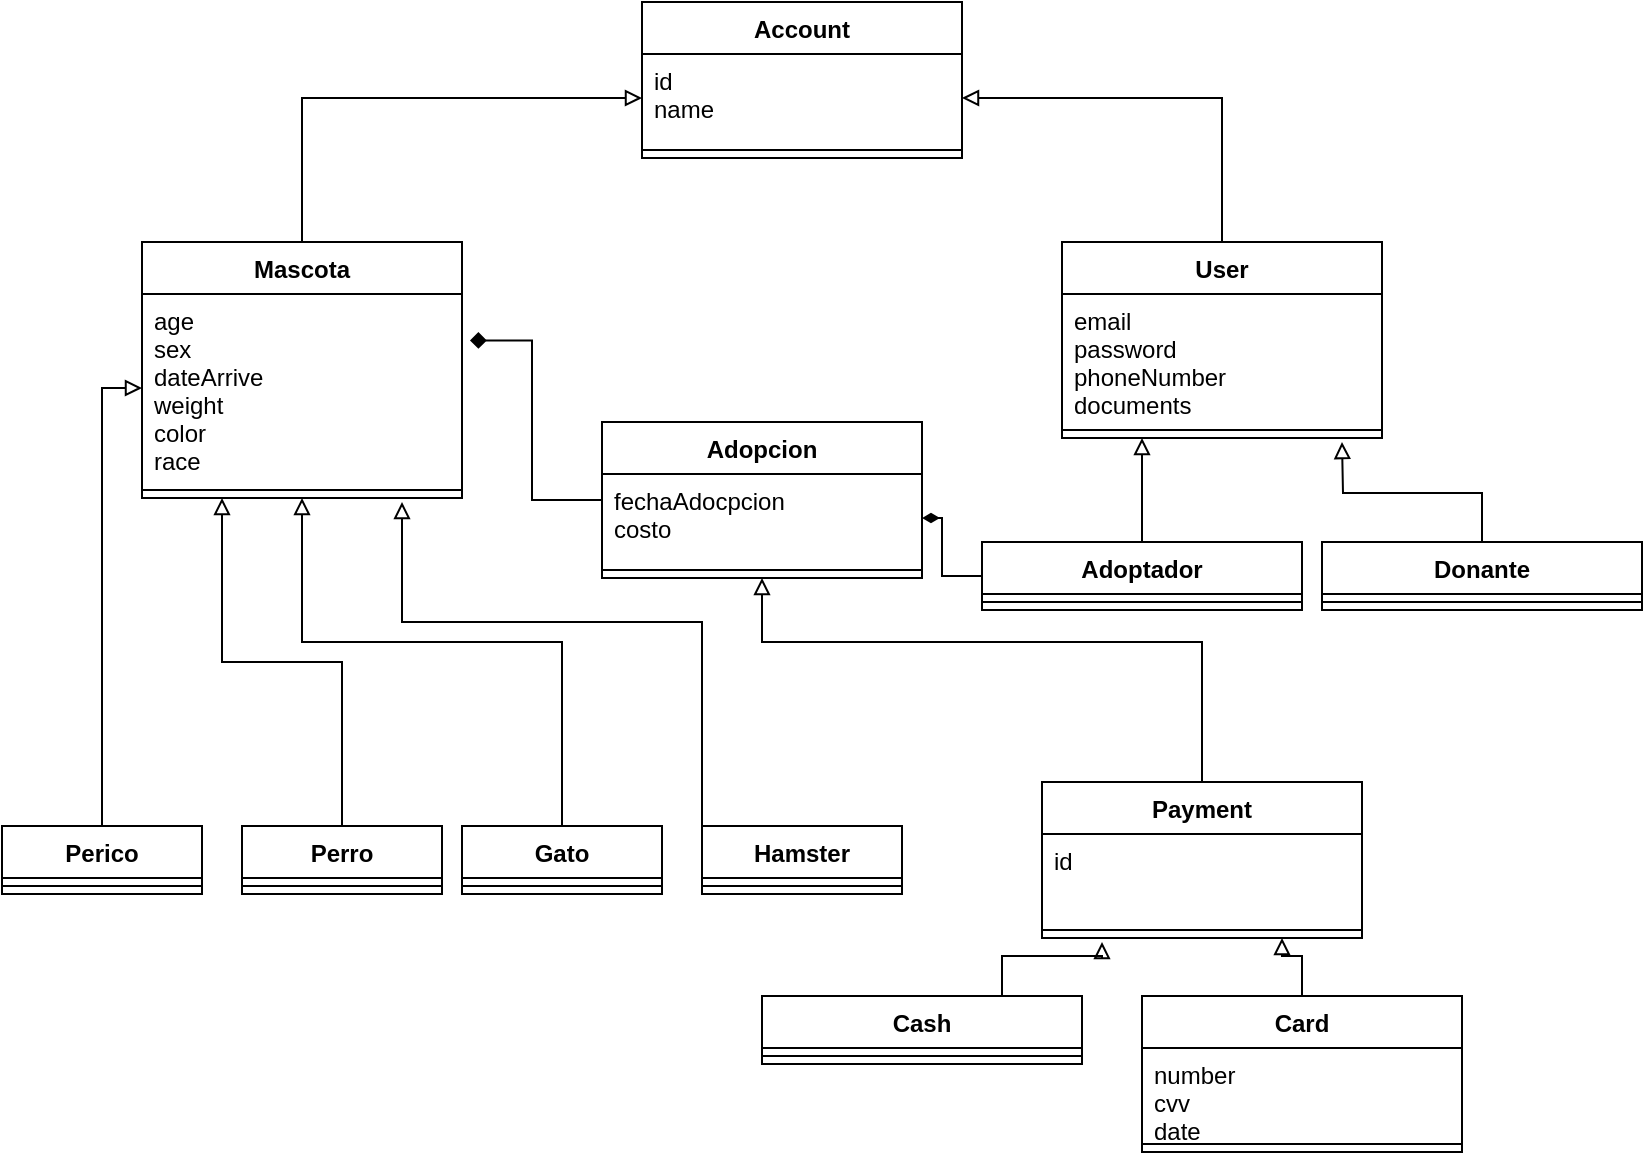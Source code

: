 <mxfile version="17.1.2" type="github">
  <diagram id="C5RBs43oDa-KdzZeNtuy" name="Page-1">
    <mxGraphModel dx="1038" dy="615" grid="1" gridSize="10" guides="1" tooltips="1" connect="1" arrows="1" fold="1" page="1" pageScale="1" pageWidth="827" pageHeight="1169" math="0" shadow="0">
      <root>
        <mxCell id="WIyWlLk6GJQsqaUBKTNV-0" />
        <mxCell id="WIyWlLk6GJQsqaUBKTNV-1" parent="WIyWlLk6GJQsqaUBKTNV-0" />
        <mxCell id="C_kT0BUbmqCOZfYrscl3-0" value="Account" style="swimlane;fontStyle=1;align=center;verticalAlign=top;childLayout=stackLayout;horizontal=1;startSize=26;horizontalStack=0;resizeParent=1;resizeParentMax=0;resizeLast=0;collapsible=1;marginBottom=0;" vertex="1" parent="WIyWlLk6GJQsqaUBKTNV-1">
          <mxGeometry x="320" y="10" width="160" height="78" as="geometry" />
        </mxCell>
        <mxCell id="C_kT0BUbmqCOZfYrscl3-1" value="id&#xa;name" style="text;strokeColor=none;fillColor=none;align=left;verticalAlign=top;spacingLeft=4;spacingRight=4;overflow=hidden;rotatable=0;points=[[0,0.5],[1,0.5]];portConstraint=eastwest;" vertex="1" parent="C_kT0BUbmqCOZfYrscl3-0">
          <mxGeometry y="26" width="160" height="44" as="geometry" />
        </mxCell>
        <mxCell id="C_kT0BUbmqCOZfYrscl3-2" value="" style="line;strokeWidth=1;fillColor=none;align=left;verticalAlign=middle;spacingTop=-1;spacingLeft=3;spacingRight=3;rotatable=0;labelPosition=right;points=[];portConstraint=eastwest;" vertex="1" parent="C_kT0BUbmqCOZfYrscl3-0">
          <mxGeometry y="70" width="160" height="8" as="geometry" />
        </mxCell>
        <mxCell id="C_kT0BUbmqCOZfYrscl3-49" style="edgeStyle=orthogonalEdgeStyle;rounded=0;orthogonalLoop=1;jettySize=auto;html=1;entryX=0;entryY=0.5;entryDx=0;entryDy=0;endArrow=block;endFill=0;" edge="1" parent="WIyWlLk6GJQsqaUBKTNV-1" source="C_kT0BUbmqCOZfYrscl3-4" target="C_kT0BUbmqCOZfYrscl3-1">
          <mxGeometry relative="1" as="geometry" />
        </mxCell>
        <mxCell id="C_kT0BUbmqCOZfYrscl3-4" value="Mascota" style="swimlane;fontStyle=1;align=center;verticalAlign=top;childLayout=stackLayout;horizontal=1;startSize=26;horizontalStack=0;resizeParent=1;resizeParentMax=0;resizeLast=0;collapsible=1;marginBottom=0;" vertex="1" parent="WIyWlLk6GJQsqaUBKTNV-1">
          <mxGeometry x="70" y="130" width="160" height="128" as="geometry" />
        </mxCell>
        <mxCell id="C_kT0BUbmqCOZfYrscl3-5" value="age&#xa;sex&#xa;dateArrive&#xa;weight&#xa;color&#xa;race" style="text;strokeColor=none;fillColor=none;align=left;verticalAlign=top;spacingLeft=4;spacingRight=4;overflow=hidden;rotatable=0;points=[[0,0.5],[1,0.5]];portConstraint=eastwest;" vertex="1" parent="C_kT0BUbmqCOZfYrscl3-4">
          <mxGeometry y="26" width="160" height="94" as="geometry" />
        </mxCell>
        <mxCell id="C_kT0BUbmqCOZfYrscl3-6" value="" style="line;strokeWidth=1;fillColor=none;align=left;verticalAlign=middle;spacingTop=-1;spacingLeft=3;spacingRight=3;rotatable=0;labelPosition=right;points=[];portConstraint=eastwest;" vertex="1" parent="C_kT0BUbmqCOZfYrscl3-4">
          <mxGeometry y="120" width="160" height="8" as="geometry" />
        </mxCell>
        <mxCell id="C_kT0BUbmqCOZfYrscl3-48" style="edgeStyle=orthogonalEdgeStyle;rounded=0;orthogonalLoop=1;jettySize=auto;html=1;entryX=1;entryY=0.5;entryDx=0;entryDy=0;endArrow=block;endFill=0;" edge="1" parent="WIyWlLk6GJQsqaUBKTNV-1" source="C_kT0BUbmqCOZfYrscl3-7" target="C_kT0BUbmqCOZfYrscl3-1">
          <mxGeometry relative="1" as="geometry" />
        </mxCell>
        <mxCell id="C_kT0BUbmqCOZfYrscl3-7" value="User" style="swimlane;fontStyle=1;align=center;verticalAlign=top;childLayout=stackLayout;horizontal=1;startSize=26;horizontalStack=0;resizeParent=1;resizeParentMax=0;resizeLast=0;collapsible=1;marginBottom=0;" vertex="1" parent="WIyWlLk6GJQsqaUBKTNV-1">
          <mxGeometry x="530" y="130" width="160" height="98" as="geometry" />
        </mxCell>
        <mxCell id="C_kT0BUbmqCOZfYrscl3-8" value="email&#xa;password&#xa;phoneNumber&#xa;documents" style="text;strokeColor=none;fillColor=none;align=left;verticalAlign=top;spacingLeft=4;spacingRight=4;overflow=hidden;rotatable=0;points=[[0,0.5],[1,0.5]];portConstraint=eastwest;" vertex="1" parent="C_kT0BUbmqCOZfYrscl3-7">
          <mxGeometry y="26" width="160" height="64" as="geometry" />
        </mxCell>
        <mxCell id="C_kT0BUbmqCOZfYrscl3-9" value="" style="line;strokeWidth=1;fillColor=none;align=left;verticalAlign=middle;spacingTop=-1;spacingLeft=3;spacingRight=3;rotatable=0;labelPosition=right;points=[];portConstraint=eastwest;" vertex="1" parent="C_kT0BUbmqCOZfYrscl3-7">
          <mxGeometry y="90" width="160" height="8" as="geometry" />
        </mxCell>
        <mxCell id="C_kT0BUbmqCOZfYrscl3-50" style="edgeStyle=orthogonalEdgeStyle;rounded=0;orthogonalLoop=1;jettySize=auto;html=1;entryX=1.025;entryY=0.247;entryDx=0;entryDy=0;entryPerimeter=0;endArrow=diamond;endFill=1;" edge="1" parent="WIyWlLk6GJQsqaUBKTNV-1" source="C_kT0BUbmqCOZfYrscl3-10" target="C_kT0BUbmqCOZfYrscl3-5">
          <mxGeometry relative="1" as="geometry" />
        </mxCell>
        <mxCell id="C_kT0BUbmqCOZfYrscl3-10" value="Adopcion" style="swimlane;fontStyle=1;align=center;verticalAlign=top;childLayout=stackLayout;horizontal=1;startSize=26;horizontalStack=0;resizeParent=1;resizeParentMax=0;resizeLast=0;collapsible=1;marginBottom=0;" vertex="1" parent="WIyWlLk6GJQsqaUBKTNV-1">
          <mxGeometry x="300" y="220" width="160" height="78" as="geometry" />
        </mxCell>
        <mxCell id="C_kT0BUbmqCOZfYrscl3-11" value="fechaAdocpcion&#xa;costo" style="text;strokeColor=none;fillColor=none;align=left;verticalAlign=top;spacingLeft=4;spacingRight=4;overflow=hidden;rotatable=0;points=[[0,0.5],[1,0.5]];portConstraint=eastwest;" vertex="1" parent="C_kT0BUbmqCOZfYrscl3-10">
          <mxGeometry y="26" width="160" height="44" as="geometry" />
        </mxCell>
        <mxCell id="C_kT0BUbmqCOZfYrscl3-12" value="" style="line;strokeWidth=1;fillColor=none;align=left;verticalAlign=middle;spacingTop=-1;spacingLeft=3;spacingRight=3;rotatable=0;labelPosition=right;points=[];portConstraint=eastwest;" vertex="1" parent="C_kT0BUbmqCOZfYrscl3-10">
          <mxGeometry y="70" width="160" height="8" as="geometry" />
        </mxCell>
        <mxCell id="C_kT0BUbmqCOZfYrscl3-45" style="edgeStyle=orthogonalEdgeStyle;rounded=0;orthogonalLoop=1;jettySize=auto;html=1;entryX=1;entryY=0.5;entryDx=0;entryDy=0;endArrow=diamondThin;endFill=1;" edge="1" parent="WIyWlLk6GJQsqaUBKTNV-1" source="C_kT0BUbmqCOZfYrscl3-14" target="C_kT0BUbmqCOZfYrscl3-11">
          <mxGeometry relative="1" as="geometry" />
        </mxCell>
        <mxCell id="C_kT0BUbmqCOZfYrscl3-46" style="edgeStyle=orthogonalEdgeStyle;rounded=0;orthogonalLoop=1;jettySize=auto;html=1;entryX=0.25;entryY=1;entryDx=0;entryDy=0;endArrow=block;endFill=0;" edge="1" parent="WIyWlLk6GJQsqaUBKTNV-1" source="C_kT0BUbmqCOZfYrscl3-14" target="C_kT0BUbmqCOZfYrscl3-7">
          <mxGeometry relative="1" as="geometry" />
        </mxCell>
        <mxCell id="C_kT0BUbmqCOZfYrscl3-14" value="Adoptador" style="swimlane;fontStyle=1;align=center;verticalAlign=top;childLayout=stackLayout;horizontal=1;startSize=26;horizontalStack=0;resizeParent=1;resizeParentMax=0;resizeLast=0;collapsible=1;marginBottom=0;" vertex="1" parent="WIyWlLk6GJQsqaUBKTNV-1">
          <mxGeometry x="490" y="280" width="160" height="34" as="geometry" />
        </mxCell>
        <mxCell id="C_kT0BUbmqCOZfYrscl3-16" value="" style="line;strokeWidth=1;fillColor=none;align=left;verticalAlign=middle;spacingTop=-1;spacingLeft=3;spacingRight=3;rotatable=0;labelPosition=right;points=[];portConstraint=eastwest;" vertex="1" parent="C_kT0BUbmqCOZfYrscl3-14">
          <mxGeometry y="26" width="160" height="8" as="geometry" />
        </mxCell>
        <mxCell id="C_kT0BUbmqCOZfYrscl3-47" style="edgeStyle=orthogonalEdgeStyle;rounded=0;orthogonalLoop=1;jettySize=auto;html=1;endArrow=block;endFill=0;" edge="1" parent="WIyWlLk6GJQsqaUBKTNV-1" source="C_kT0BUbmqCOZfYrscl3-17">
          <mxGeometry relative="1" as="geometry">
            <mxPoint x="670" y="230" as="targetPoint" />
          </mxGeometry>
        </mxCell>
        <mxCell id="C_kT0BUbmqCOZfYrscl3-17" value="Donante" style="swimlane;fontStyle=1;align=center;verticalAlign=top;childLayout=stackLayout;horizontal=1;startSize=26;horizontalStack=0;resizeParent=1;resizeParentMax=0;resizeLast=0;collapsible=1;marginBottom=0;" vertex="1" parent="WIyWlLk6GJQsqaUBKTNV-1">
          <mxGeometry x="660" y="280" width="160" height="34" as="geometry" />
        </mxCell>
        <mxCell id="C_kT0BUbmqCOZfYrscl3-19" value="" style="line;strokeWidth=1;fillColor=none;align=left;verticalAlign=middle;spacingTop=-1;spacingLeft=3;spacingRight=3;rotatable=0;labelPosition=right;points=[];portConstraint=eastwest;" vertex="1" parent="C_kT0BUbmqCOZfYrscl3-17">
          <mxGeometry y="26" width="160" height="8" as="geometry" />
        </mxCell>
        <mxCell id="C_kT0BUbmqCOZfYrscl3-44" style="edgeStyle=orthogonalEdgeStyle;rounded=0;orthogonalLoop=1;jettySize=auto;html=1;entryX=0.5;entryY=1;entryDx=0;entryDy=0;endArrow=block;endFill=0;" edge="1" parent="WIyWlLk6GJQsqaUBKTNV-1" source="C_kT0BUbmqCOZfYrscl3-20" target="C_kT0BUbmqCOZfYrscl3-10">
          <mxGeometry relative="1" as="geometry">
            <Array as="points">
              <mxPoint x="600" y="330" />
              <mxPoint x="380" y="330" />
            </Array>
          </mxGeometry>
        </mxCell>
        <mxCell id="C_kT0BUbmqCOZfYrscl3-20" value="Payment" style="swimlane;fontStyle=1;align=center;verticalAlign=top;childLayout=stackLayout;horizontal=1;startSize=26;horizontalStack=0;resizeParent=1;resizeParentMax=0;resizeLast=0;collapsible=1;marginBottom=0;" vertex="1" parent="WIyWlLk6GJQsqaUBKTNV-1">
          <mxGeometry x="520" y="400" width="160" height="78" as="geometry" />
        </mxCell>
        <mxCell id="C_kT0BUbmqCOZfYrscl3-21" value="id" style="text;strokeColor=none;fillColor=none;align=left;verticalAlign=top;spacingLeft=4;spacingRight=4;overflow=hidden;rotatable=0;points=[[0,0.5],[1,0.5]];portConstraint=eastwest;" vertex="1" parent="C_kT0BUbmqCOZfYrscl3-20">
          <mxGeometry y="26" width="160" height="44" as="geometry" />
        </mxCell>
        <mxCell id="C_kT0BUbmqCOZfYrscl3-22" value="" style="line;strokeWidth=1;fillColor=none;align=left;verticalAlign=middle;spacingTop=-1;spacingLeft=3;spacingRight=3;rotatable=0;labelPosition=right;points=[];portConstraint=eastwest;" vertex="1" parent="C_kT0BUbmqCOZfYrscl3-20">
          <mxGeometry y="70" width="160" height="8" as="geometry" />
        </mxCell>
        <mxCell id="C_kT0BUbmqCOZfYrscl3-41" style="edgeStyle=orthogonalEdgeStyle;rounded=0;orthogonalLoop=1;jettySize=auto;html=1;endArrow=block;endFill=0;" edge="1" parent="WIyWlLk6GJQsqaUBKTNV-1" source="C_kT0BUbmqCOZfYrscl3-23">
          <mxGeometry relative="1" as="geometry">
            <mxPoint x="550" y="480" as="targetPoint" />
            <Array as="points">
              <mxPoint x="500" y="487" />
              <mxPoint x="550" y="487" />
            </Array>
          </mxGeometry>
        </mxCell>
        <mxCell id="C_kT0BUbmqCOZfYrscl3-23" value="Cash" style="swimlane;fontStyle=1;align=center;verticalAlign=top;childLayout=stackLayout;horizontal=1;startSize=26;horizontalStack=0;resizeParent=1;resizeParentMax=0;resizeLast=0;collapsible=1;marginBottom=0;" vertex="1" parent="WIyWlLk6GJQsqaUBKTNV-1">
          <mxGeometry x="380" y="507" width="160" height="34" as="geometry" />
        </mxCell>
        <mxCell id="C_kT0BUbmqCOZfYrscl3-25" value="" style="line;strokeWidth=1;fillColor=none;align=left;verticalAlign=middle;spacingTop=-1;spacingLeft=3;spacingRight=3;rotatable=0;labelPosition=right;points=[];portConstraint=eastwest;" vertex="1" parent="C_kT0BUbmqCOZfYrscl3-23">
          <mxGeometry y="26" width="160" height="8" as="geometry" />
        </mxCell>
        <mxCell id="C_kT0BUbmqCOZfYrscl3-43" style="edgeStyle=orthogonalEdgeStyle;rounded=0;orthogonalLoop=1;jettySize=auto;html=1;entryX=0.75;entryY=1;entryDx=0;entryDy=0;endArrow=block;endFill=0;" edge="1" parent="WIyWlLk6GJQsqaUBKTNV-1" source="C_kT0BUbmqCOZfYrscl3-26" target="C_kT0BUbmqCOZfYrscl3-20">
          <mxGeometry relative="1" as="geometry" />
        </mxCell>
        <mxCell id="C_kT0BUbmqCOZfYrscl3-26" value="Card" style="swimlane;fontStyle=1;align=center;verticalAlign=top;childLayout=stackLayout;horizontal=1;startSize=26;horizontalStack=0;resizeParent=1;resizeParentMax=0;resizeLast=0;collapsible=1;marginBottom=0;" vertex="1" parent="WIyWlLk6GJQsqaUBKTNV-1">
          <mxGeometry x="570" y="507" width="160" height="78" as="geometry" />
        </mxCell>
        <mxCell id="C_kT0BUbmqCOZfYrscl3-27" value="number&#xa;cvv&#xa;date" style="text;strokeColor=none;fillColor=none;align=left;verticalAlign=top;spacingLeft=4;spacingRight=4;overflow=hidden;rotatable=0;points=[[0,0.5],[1,0.5]];portConstraint=eastwest;" vertex="1" parent="C_kT0BUbmqCOZfYrscl3-26">
          <mxGeometry y="26" width="160" height="44" as="geometry" />
        </mxCell>
        <mxCell id="C_kT0BUbmqCOZfYrscl3-28" value="" style="line;strokeWidth=1;fillColor=none;align=left;verticalAlign=middle;spacingTop=-1;spacingLeft=3;spacingRight=3;rotatable=0;labelPosition=right;points=[];portConstraint=eastwest;" vertex="1" parent="C_kT0BUbmqCOZfYrscl3-26">
          <mxGeometry y="70" width="160" height="8" as="geometry" />
        </mxCell>
        <mxCell id="C_kT0BUbmqCOZfYrscl3-51" style="edgeStyle=orthogonalEdgeStyle;rounded=0;orthogonalLoop=1;jettySize=auto;html=1;entryX=0;entryY=0.5;entryDx=0;entryDy=0;endArrow=block;endFill=0;" edge="1" parent="WIyWlLk6GJQsqaUBKTNV-1" source="C_kT0BUbmqCOZfYrscl3-29" target="C_kT0BUbmqCOZfYrscl3-5">
          <mxGeometry relative="1" as="geometry" />
        </mxCell>
        <mxCell id="C_kT0BUbmqCOZfYrscl3-29" value="Perico" style="swimlane;fontStyle=1;align=center;verticalAlign=top;childLayout=stackLayout;horizontal=1;startSize=26;horizontalStack=0;resizeParent=1;resizeParentMax=0;resizeLast=0;collapsible=1;marginBottom=0;" vertex="1" parent="WIyWlLk6GJQsqaUBKTNV-1">
          <mxGeometry y="422" width="100" height="34" as="geometry" />
        </mxCell>
        <mxCell id="C_kT0BUbmqCOZfYrscl3-31" value="" style="line;strokeWidth=1;fillColor=none;align=left;verticalAlign=middle;spacingTop=-1;spacingLeft=3;spacingRight=3;rotatable=0;labelPosition=right;points=[];portConstraint=eastwest;" vertex="1" parent="C_kT0BUbmqCOZfYrscl3-29">
          <mxGeometry y="26" width="100" height="8" as="geometry" />
        </mxCell>
        <mxCell id="C_kT0BUbmqCOZfYrscl3-52" style="edgeStyle=orthogonalEdgeStyle;rounded=0;orthogonalLoop=1;jettySize=auto;html=1;entryX=0.25;entryY=1;entryDx=0;entryDy=0;endArrow=block;endFill=0;" edge="1" parent="WIyWlLk6GJQsqaUBKTNV-1" source="C_kT0BUbmqCOZfYrscl3-32" target="C_kT0BUbmqCOZfYrscl3-4">
          <mxGeometry relative="1" as="geometry" />
        </mxCell>
        <mxCell id="C_kT0BUbmqCOZfYrscl3-32" value="Perro" style="swimlane;fontStyle=1;align=center;verticalAlign=top;childLayout=stackLayout;horizontal=1;startSize=26;horizontalStack=0;resizeParent=1;resizeParentMax=0;resizeLast=0;collapsible=1;marginBottom=0;" vertex="1" parent="WIyWlLk6GJQsqaUBKTNV-1">
          <mxGeometry x="120" y="422" width="100" height="34" as="geometry" />
        </mxCell>
        <mxCell id="C_kT0BUbmqCOZfYrscl3-34" value="" style="line;strokeWidth=1;fillColor=none;align=left;verticalAlign=middle;spacingTop=-1;spacingLeft=3;spacingRight=3;rotatable=0;labelPosition=right;points=[];portConstraint=eastwest;" vertex="1" parent="C_kT0BUbmqCOZfYrscl3-32">
          <mxGeometry y="26" width="100" height="8" as="geometry" />
        </mxCell>
        <mxCell id="C_kT0BUbmqCOZfYrscl3-53" style="edgeStyle=orthogonalEdgeStyle;rounded=0;orthogonalLoop=1;jettySize=auto;html=1;entryX=0.5;entryY=1;entryDx=0;entryDy=0;endArrow=block;endFill=0;" edge="1" parent="WIyWlLk6GJQsqaUBKTNV-1" source="C_kT0BUbmqCOZfYrscl3-35" target="C_kT0BUbmqCOZfYrscl3-4">
          <mxGeometry relative="1" as="geometry">
            <Array as="points">
              <mxPoint x="280" y="330" />
              <mxPoint x="150" y="330" />
            </Array>
          </mxGeometry>
        </mxCell>
        <mxCell id="C_kT0BUbmqCOZfYrscl3-35" value="Gato" style="swimlane;fontStyle=1;align=center;verticalAlign=top;childLayout=stackLayout;horizontal=1;startSize=26;horizontalStack=0;resizeParent=1;resizeParentMax=0;resizeLast=0;collapsible=1;marginBottom=0;" vertex="1" parent="WIyWlLk6GJQsqaUBKTNV-1">
          <mxGeometry x="230" y="422" width="100" height="34" as="geometry" />
        </mxCell>
        <mxCell id="C_kT0BUbmqCOZfYrscl3-37" value="" style="line;strokeWidth=1;fillColor=none;align=left;verticalAlign=middle;spacingTop=-1;spacingLeft=3;spacingRight=3;rotatable=0;labelPosition=right;points=[];portConstraint=eastwest;" vertex="1" parent="C_kT0BUbmqCOZfYrscl3-35">
          <mxGeometry y="26" width="100" height="8" as="geometry" />
        </mxCell>
        <mxCell id="C_kT0BUbmqCOZfYrscl3-54" style="edgeStyle=orthogonalEdgeStyle;rounded=0;orthogonalLoop=1;jettySize=auto;html=1;endArrow=block;endFill=0;" edge="1" parent="WIyWlLk6GJQsqaUBKTNV-1" source="C_kT0BUbmqCOZfYrscl3-38">
          <mxGeometry relative="1" as="geometry">
            <mxPoint x="200" y="260" as="targetPoint" />
            <Array as="points">
              <mxPoint x="350" y="320" />
              <mxPoint x="200" y="320" />
            </Array>
          </mxGeometry>
        </mxCell>
        <mxCell id="C_kT0BUbmqCOZfYrscl3-38" value="Hamster" style="swimlane;fontStyle=1;align=center;verticalAlign=top;childLayout=stackLayout;horizontal=1;startSize=26;horizontalStack=0;resizeParent=1;resizeParentMax=0;resizeLast=0;collapsible=1;marginBottom=0;" vertex="1" parent="WIyWlLk6GJQsqaUBKTNV-1">
          <mxGeometry x="350" y="422" width="100" height="34" as="geometry" />
        </mxCell>
        <mxCell id="C_kT0BUbmqCOZfYrscl3-40" value="" style="line;strokeWidth=1;fillColor=none;align=left;verticalAlign=middle;spacingTop=-1;spacingLeft=3;spacingRight=3;rotatable=0;labelPosition=right;points=[];portConstraint=eastwest;" vertex="1" parent="C_kT0BUbmqCOZfYrscl3-38">
          <mxGeometry y="26" width="100" height="8" as="geometry" />
        </mxCell>
      </root>
    </mxGraphModel>
  </diagram>
</mxfile>
